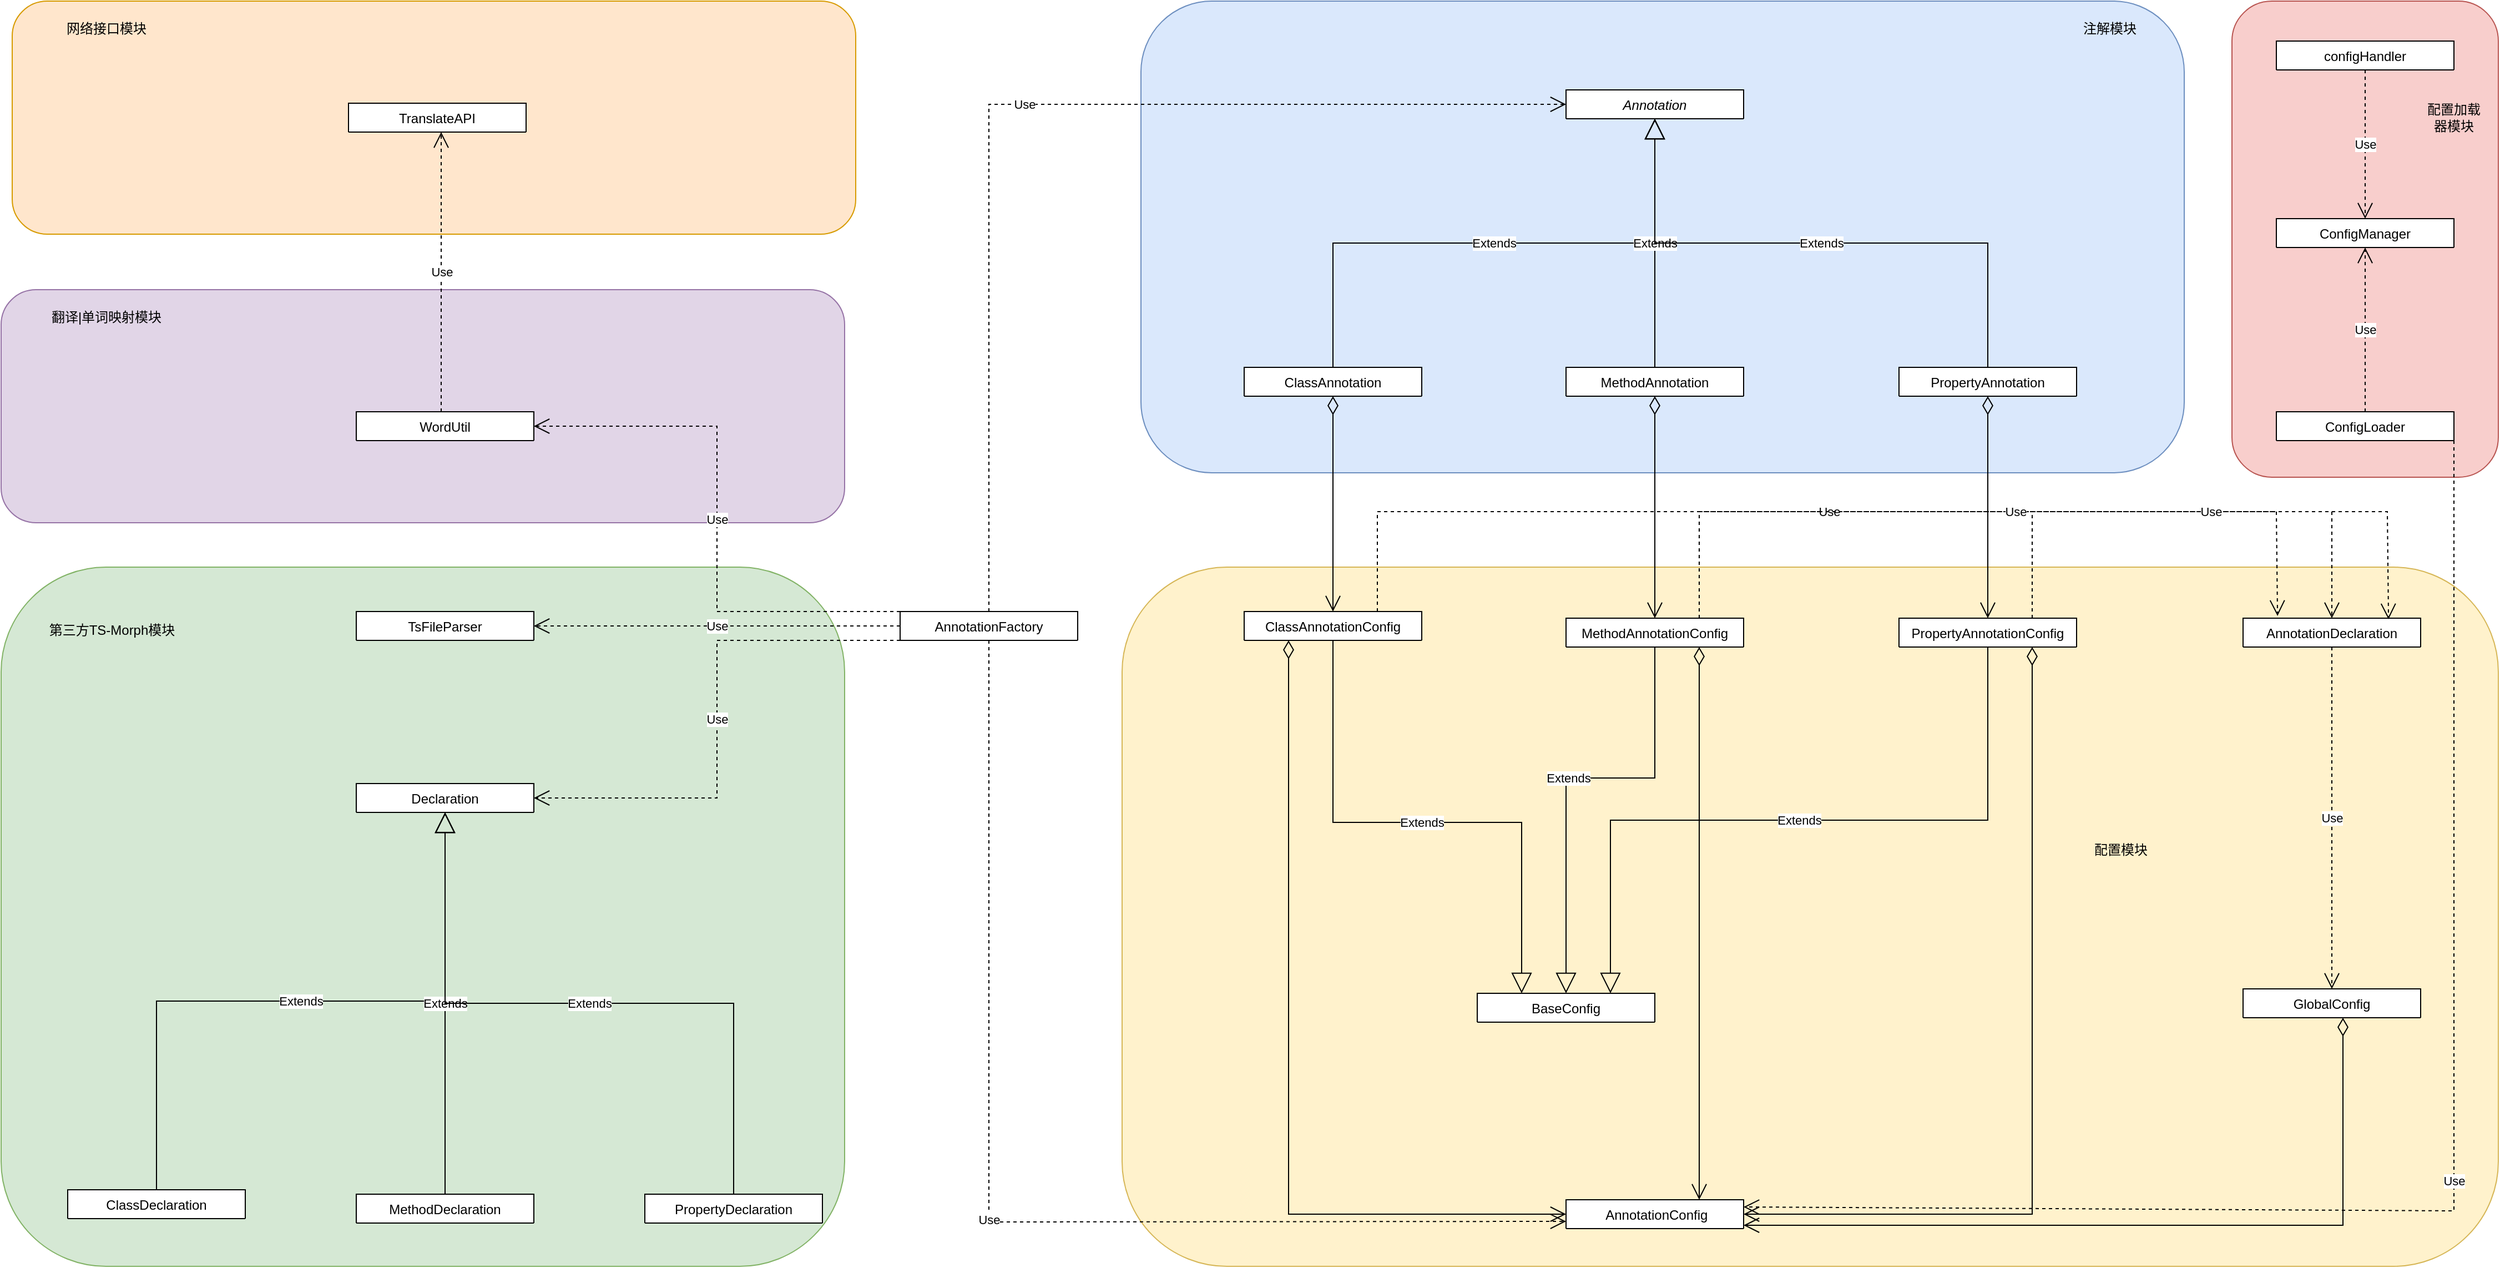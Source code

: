 <mxfile version="20.3.0" type="device"><diagram id="C5RBs43oDa-KdzZeNtuy" name="Page-1"><mxGraphModel dx="3716" dy="1217" grid="1" gridSize="10" guides="1" tooltips="1" connect="1" arrows="1" fold="1" page="1" pageScale="1" pageWidth="827" pageHeight="1169" math="0" shadow="0"><root><mxCell id="WIyWlLk6GJQsqaUBKTNV-0"/><mxCell id="WIyWlLk6GJQsqaUBKTNV-1" parent="WIyWlLk6GJQsqaUBKTNV-0"/><mxCell id="GDOknLWOxQ0aUKau8m_U-59" value="" style="rounded=1;whiteSpace=wrap;html=1;fillColor=#f8cecc;strokeColor=#b85450;" parent="WIyWlLk6GJQsqaUBKTNV-1" vertex="1"><mxGeometry x="870" y="380" width="240" height="429" as="geometry"/></mxCell><mxCell id="GDOknLWOxQ0aUKau8m_U-55" value="" style="rounded=1;whiteSpace=wrap;html=1;fillColor=#e1d5e7;strokeColor=#9673a6;" parent="WIyWlLk6GJQsqaUBKTNV-1" vertex="1"><mxGeometry x="-1140" y="640" width="760" height="210" as="geometry"/></mxCell><mxCell id="GDOknLWOxQ0aUKau8m_U-49" value="" style="rounded=1;whiteSpace=wrap;html=1;fillColor=#d5e8d4;strokeColor=#82b366;" parent="WIyWlLk6GJQsqaUBKTNV-1" vertex="1"><mxGeometry x="-1140" y="890" width="760" height="630" as="geometry"/></mxCell><mxCell id="GDOknLWOxQ0aUKau8m_U-47" value="" style="rounded=1;whiteSpace=wrap;html=1;fillColor=#fff2cc;strokeColor=#d6b656;" parent="WIyWlLk6GJQsqaUBKTNV-1" vertex="1"><mxGeometry x="-130" y="890" width="1240" height="630" as="geometry"/></mxCell><mxCell id="GDOknLWOxQ0aUKau8m_U-45" value="" style="rounded=1;whiteSpace=wrap;html=1;fillColor=#dae8fc;strokeColor=#6c8ebf;" parent="WIyWlLk6GJQsqaUBKTNV-1" vertex="1"><mxGeometry x="-113" y="380" width="940" height="425" as="geometry"/></mxCell><mxCell id="zkfFHV4jXpPFQw0GAbJ--0" value="Annotation" style="swimlane;fontStyle=2;align=center;verticalAlign=top;childLayout=stackLayout;horizontal=1;startSize=26;horizontalStack=0;resizeParent=1;resizeLast=0;collapsible=1;marginBottom=0;rounded=0;shadow=0;strokeWidth=1;" parent="WIyWlLk6GJQsqaUBKTNV-1" vertex="1" collapsed="1"><mxGeometry x="270" y="460" width="160" height="26" as="geometry"><mxRectangle x="110" y="100" width="460" height="190" as="alternateBounds"/></mxGeometry></mxCell><mxCell id="zkfFHV4jXpPFQw0GAbJ--1" value="- startRow: number&#10;" style="text;align=left;verticalAlign=top;spacingLeft=4;spacingRight=4;overflow=hidden;rotatable=0;points=[[0,0.5],[1,0.5]];portConstraint=eastwest;" parent="zkfFHV4jXpPFQw0GAbJ--0" vertex="1"><mxGeometry y="26" width="460" height="26" as="geometry"/></mxCell><mxCell id="zkfFHV4jXpPFQw0GAbJ--2" value="- globalConfig: GlobalAnnotationConfig" style="text;align=left;verticalAlign=top;spacingLeft=4;spacingRight=4;overflow=hidden;rotatable=0;points=[[0,0.5],[1,0.5]];portConstraint=eastwest;rounded=0;shadow=0;html=0;" parent="zkfFHV4jXpPFQw0GAbJ--0" vertex="1"><mxGeometry y="52" width="460" height="26" as="geometry"/></mxCell><mxCell id="zkfFHV4jXpPFQw0GAbJ--4" value="" style="line;html=1;strokeWidth=1;align=left;verticalAlign=middle;spacingTop=-1;spacingLeft=3;spacingRight=3;rotatable=0;labelPosition=right;points=[];portConstraint=eastwest;" parent="zkfFHV4jXpPFQw0GAbJ--0" vertex="1"><mxGeometry y="78" width="460" height="8" as="geometry"/></mxCell><mxCell id="zkfFHV4jXpPFQw0GAbJ--5" value="constructor(startRow: number, globalConfig: GlobalAnnotationConfig):void" style="text;align=left;verticalAlign=top;spacingLeft=4;spacingRight=4;overflow=hidden;rotatable=0;points=[[0,0.5],[1,0.5]];portConstraint=eastwest;" parent="zkfFHV4jXpPFQw0GAbJ--0" vertex="1"><mxGeometry y="86" width="460" height="26" as="geometry"/></mxCell><mxCell id="sCCWsenHEcufc-if4Yds-2" value="+ createAnnotation(): string" style="text;align=left;verticalAlign=top;spacingLeft=4;spacingRight=4;overflow=hidden;rotatable=0;points=[[0,0.5],[1,0.5]];portConstraint=eastwest;fontStyle=2" parent="zkfFHV4jXpPFQw0GAbJ--0" vertex="1"><mxGeometry y="112" width="460" height="26" as="geometry"/></mxCell><mxCell id="sCCWsenHEcufc-if4Yds-3" value="+ getStartRow(): string" style="text;align=left;verticalAlign=top;spacingLeft=4;spacingRight=4;overflow=hidden;rotatable=0;points=[[0,0.5],[1,0.5]];portConstraint=eastwest;fontStyle=2" parent="zkfFHV4jXpPFQw0GAbJ--0" vertex="1"><mxGeometry y="138" width="460" height="26" as="geometry"/></mxCell><mxCell id="sCCWsenHEcufc-if4Yds-4" value="+ getGlobalConfig(): GlobalAnnotationConfig" style="text;align=left;verticalAlign=top;spacingLeft=4;spacingRight=4;overflow=hidden;rotatable=0;points=[[0,0.5],[1,0.5]];portConstraint=eastwest;fontStyle=2" parent="zkfFHV4jXpPFQw0GAbJ--0" vertex="1"><mxGeometry y="164" width="460" height="26" as="geometry"/></mxCell><mxCell id="zkfFHV4jXpPFQw0GAbJ--6" value="ClassAnnotation" style="swimlane;fontStyle=0;align=center;verticalAlign=top;childLayout=stackLayout;horizontal=1;startSize=26;horizontalStack=0;resizeParent=1;resizeLast=0;collapsible=1;marginBottom=0;rounded=0;shadow=0;strokeWidth=1;" parent="WIyWlLk6GJQsqaUBKTNV-1" vertex="1" collapsed="1"><mxGeometry x="-20" y="710" width="160" height="26" as="geometry"><mxRectangle x="-1080" y="780" width="800" height="170" as="alternateBounds"/></mxGeometry></mxCell><mxCell id="zkfFHV4jXpPFQw0GAbJ--7" value="- className: string" style="text;align=left;verticalAlign=top;spacingLeft=4;spacingRight=4;overflow=hidden;rotatable=0;points=[[0,0.5],[1,0.5]];portConstraint=eastwest;" parent="zkfFHV4jXpPFQw0GAbJ--6" vertex="1"><mxGeometry y="26" width="800" height="26" as="geometry"/></mxCell><mxCell id="zkfFHV4jXpPFQw0GAbJ--8" value="- isAbstract: boolean" style="text;align=left;verticalAlign=top;spacingLeft=4;spacingRight=4;overflow=hidden;rotatable=0;points=[[0,0.5],[1,0.5]];portConstraint=eastwest;rounded=0;shadow=0;html=0;" parent="zkfFHV4jXpPFQw0GAbJ--6" vertex="1"><mxGeometry y="52" width="800" height="26" as="geometry"/></mxCell><mxCell id="sCCWsenHEcufc-if4Yds-7" value="- classConfig: ClassAnnotationConfig" style="text;align=left;verticalAlign=top;spacingLeft=4;spacingRight=4;overflow=hidden;rotatable=0;points=[[0,0.5],[1,0.5]];portConstraint=eastwest;rounded=0;shadow=0;html=0;" parent="zkfFHV4jXpPFQw0GAbJ--6" vertex="1"><mxGeometry y="78" width="800" height="26" as="geometry"/></mxCell><mxCell id="zkfFHV4jXpPFQw0GAbJ--9" value="" style="line;html=1;strokeWidth=1;align=left;verticalAlign=middle;spacingTop=-1;spacingLeft=3;spacingRight=3;rotatable=0;labelPosition=right;points=[];portConstraint=eastwest;" parent="zkfFHV4jXpPFQw0GAbJ--6" vertex="1"><mxGeometry y="104" width="800" height="8" as="geometry"/></mxCell><mxCell id="zkfFHV4jXpPFQw0GAbJ--10" value="constructor(startRow: number, className: string, isAbstract: boolean, classConfig: ClassAnnotationConfig, globalConfig: GlobalAnnotationConfig)" style="text;align=left;verticalAlign=top;spacingLeft=4;spacingRight=4;overflow=hidden;rotatable=0;points=[[0,0.5],[1,0.5]];portConstraint=eastwest;fontStyle=0" parent="zkfFHV4jXpPFQw0GAbJ--6" vertex="1"><mxGeometry y="112" width="800" height="26" as="geometry"/></mxCell><mxCell id="zkfFHV4jXpPFQw0GAbJ--11" value="+ createAnnotation(): string" style="text;align=left;verticalAlign=top;spacingLeft=4;spacingRight=4;overflow=hidden;rotatable=0;points=[[0,0.5],[1,0.5]];portConstraint=eastwest;" parent="zkfFHV4jXpPFQw0GAbJ--6" vertex="1"><mxGeometry y="138" width="800" height="26" as="geometry"/></mxCell><mxCell id="sCCWsenHEcufc-if4Yds-8" value="MethodAnnotation" style="swimlane;fontStyle=0;align=center;verticalAlign=top;childLayout=stackLayout;horizontal=1;startSize=26;horizontalStack=0;resizeParent=1;resizeLast=0;collapsible=1;marginBottom=0;rounded=0;shadow=0;strokeWidth=1;" parent="WIyWlLk6GJQsqaUBKTNV-1" vertex="1" collapsed="1"><mxGeometry x="270" y="710" width="160" height="26" as="geometry"><mxRectangle x="-230" y="790" width="1140" height="216" as="alternateBounds"/></mxGeometry></mxCell><mxCell id="sCCWsenHEcufc-if4Yds-9" value="- methodName: string" style="text;align=left;verticalAlign=top;spacingLeft=4;spacingRight=4;overflow=hidden;rotatable=0;points=[[0,0.5],[1,0.5]];portConstraint=eastwest;" parent="sCCWsenHEcufc-if4Yds-8" vertex="1"><mxGeometry y="26" width="1140" height="26" as="geometry"/></mxCell><mxCell id="sCCWsenHEcufc-if4Yds-10" value="- parameters: Map&lt;string, string&gt;" style="text;align=left;verticalAlign=top;spacingLeft=4;spacingRight=4;overflow=hidden;rotatable=0;points=[[0,0.5],[1,0.5]];portConstraint=eastwest;rounded=0;shadow=0;html=0;" parent="sCCWsenHEcufc-if4Yds-8" vertex="1"><mxGeometry y="52" width="1140" height="26" as="geometry"/></mxCell><mxCell id="sCCWsenHEcufc-if4Yds-11" value="- returnType: string" style="text;align=left;verticalAlign=top;spacingLeft=4;spacingRight=4;overflow=hidden;rotatable=0;points=[[0,0.5],[1,0.5]];portConstraint=eastwest;rounded=0;shadow=0;html=0;" parent="sCCWsenHEcufc-if4Yds-8" vertex="1"><mxGeometry y="78" width="1140" height="26" as="geometry"/></mxCell><mxCell id="sCCWsenHEcufc-if4Yds-16" value="- throwErrors: Set&lt;string&gt;" style="text;align=left;verticalAlign=top;spacingLeft=4;spacingRight=4;overflow=hidden;rotatable=0;points=[[0,0.5],[1,0.5]];portConstraint=eastwest;rounded=0;shadow=0;html=0;" parent="sCCWsenHEcufc-if4Yds-8" vertex="1"><mxGeometry y="104" width="1140" height="26" as="geometry"/></mxCell><mxCell id="sCCWsenHEcufc-if4Yds-15" value="- methodConfig: MethodAnnotationConfig" style="text;align=left;verticalAlign=top;spacingLeft=4;spacingRight=4;overflow=hidden;rotatable=0;points=[[0,0.5],[1,0.5]];portConstraint=eastwest;rounded=0;shadow=0;html=0;" parent="sCCWsenHEcufc-if4Yds-8" vertex="1"><mxGeometry y="130" width="1140" height="26" as="geometry"/></mxCell><mxCell id="sCCWsenHEcufc-if4Yds-12" value="" style="line;html=1;strokeWidth=1;align=left;verticalAlign=middle;spacingTop=-1;spacingLeft=3;spacingRight=3;rotatable=0;labelPosition=right;points=[];portConstraint=eastwest;" parent="sCCWsenHEcufc-if4Yds-8" vertex="1"><mxGeometry y="156" width="1140" height="8" as="geometry"/></mxCell><mxCell id="sCCWsenHEcufc-if4Yds-13" value="constructor(startRow: number, methodName: string, parameters: Map&lt;string, string&gt;, returnType: string, throwErrors: Set&lt;string&gt;, methodConfig: MethodAnnotationConfig, globalConfig: GlobalAnnotationConfig)" style="text;align=left;verticalAlign=top;spacingLeft=4;spacingRight=4;overflow=hidden;rotatable=0;points=[[0,0.5],[1,0.5]];portConstraint=eastwest;fontStyle=0" parent="sCCWsenHEcufc-if4Yds-8" vertex="1"><mxGeometry y="164" width="1140" height="26" as="geometry"/></mxCell><mxCell id="sCCWsenHEcufc-if4Yds-14" value="+ createAnnotation(): string" style="text;align=left;verticalAlign=top;spacingLeft=4;spacingRight=4;overflow=hidden;rotatable=0;points=[[0,0.5],[1,0.5]];portConstraint=eastwest;" parent="sCCWsenHEcufc-if4Yds-8" vertex="1"><mxGeometry y="190" width="1140" height="26" as="geometry"/></mxCell><mxCell id="kPy2-ShUNn5EuUlAKOBL-1" value="PropertyAnnotation" style="swimlane;fontStyle=0;align=center;verticalAlign=top;childLayout=stackLayout;horizontal=1;startSize=26;horizontalStack=0;resizeParent=1;resizeLast=0;collapsible=1;marginBottom=0;rounded=0;shadow=0;strokeWidth=1;" parent="WIyWlLk6GJQsqaUBKTNV-1" vertex="1" collapsed="1"><mxGeometry x="570" y="710" width="160" height="26" as="geometry"><mxRectangle x="1030" y="790" width="1140" height="170" as="alternateBounds"/></mxGeometry></mxCell><mxCell id="kPy2-ShUNn5EuUlAKOBL-2" value="- propertyName: string" style="text;align=left;verticalAlign=top;spacingLeft=4;spacingRight=4;overflow=hidden;rotatable=0;points=[[0,0.5],[1,0.5]];portConstraint=eastwest;" parent="kPy2-ShUNn5EuUlAKOBL-1" vertex="1"><mxGeometry y="26" width="1140" height="26" as="geometry"/></mxCell><mxCell id="kPy2-ShUNn5EuUlAKOBL-3" value="- propertyType: string" style="text;align=left;verticalAlign=top;spacingLeft=4;spacingRight=4;overflow=hidden;rotatable=0;points=[[0,0.5],[1,0.5]];portConstraint=eastwest;rounded=0;shadow=0;html=0;" parent="kPy2-ShUNn5EuUlAKOBL-1" vertex="1"><mxGeometry y="52" width="1140" height="26" as="geometry"/></mxCell><mxCell id="kPy2-ShUNn5EuUlAKOBL-4" value="- propertyConfig: PropertyAnnotationConfig" style="text;align=left;verticalAlign=top;spacingLeft=4;spacingRight=4;overflow=hidden;rotatable=0;points=[[0,0.5],[1,0.5]];portConstraint=eastwest;rounded=0;shadow=0;html=0;" parent="kPy2-ShUNn5EuUlAKOBL-1" vertex="1"><mxGeometry y="78" width="1140" height="26" as="geometry"/></mxCell><mxCell id="kPy2-ShUNn5EuUlAKOBL-7" value="" style="line;html=1;strokeWidth=1;align=left;verticalAlign=middle;spacingTop=-1;spacingLeft=3;spacingRight=3;rotatable=0;labelPosition=right;points=[];portConstraint=eastwest;" parent="kPy2-ShUNn5EuUlAKOBL-1" vertex="1"><mxGeometry y="104" width="1140" height="8" as="geometry"/></mxCell><mxCell id="kPy2-ShUNn5EuUlAKOBL-8" value="constructor(startRow: number, propertyName: string, propertyType: string, propertyConfig: PropertyAnnotationConfig, globalConfig: GlobalAnnotationConfig)" style="text;align=left;verticalAlign=top;spacingLeft=4;spacingRight=4;overflow=hidden;rotatable=0;points=[[0,0.5],[1,0.5]];portConstraint=eastwest;fontStyle=0" parent="kPy2-ShUNn5EuUlAKOBL-1" vertex="1"><mxGeometry y="112" width="1140" height="26" as="geometry"/></mxCell><mxCell id="kPy2-ShUNn5EuUlAKOBL-9" value="+ createAnnotation(): string" style="text;align=left;verticalAlign=top;spacingLeft=4;spacingRight=4;overflow=hidden;rotatable=0;points=[[0,0.5],[1,0.5]];portConstraint=eastwest;" parent="kPy2-ShUNn5EuUlAKOBL-1" vertex="1"><mxGeometry y="138" width="1140" height="26" as="geometry"/></mxCell><mxCell id="7VFNL4oKu2yBpgpAaDiV-0" value=" AnnotationConfig" style="swimlane;fontStyle=0;align=center;verticalAlign=top;childLayout=stackLayout;horizontal=1;startSize=26;horizontalStack=0;resizeParent=1;resizeLast=0;collapsible=1;marginBottom=0;rounded=0;shadow=0;strokeWidth=1;" parent="WIyWlLk6GJQsqaUBKTNV-1" vertex="1" collapsed="1"><mxGeometry x="270" y="1460" width="160" height="26" as="geometry"><mxRectangle x="270" y="1460" width="800" height="170" as="alternateBounds"/></mxGeometry></mxCell><mxCell id="7VFNL4oKu2yBpgpAaDiV-4" value="" style="line;html=1;strokeWidth=1;align=left;verticalAlign=middle;spacingTop=-1;spacingLeft=3;spacingRight=3;rotatable=0;labelPosition=right;points=[];portConstraint=eastwest;" parent="7VFNL4oKu2yBpgpAaDiV-0" vertex="1"><mxGeometry y="26" width="800" height="8" as="geometry"/></mxCell><mxCell id="7VFNL4oKu2yBpgpAaDiV-7" value="BaseConfig" style="swimlane;fontStyle=0;align=center;verticalAlign=top;childLayout=stackLayout;horizontal=1;startSize=26;horizontalStack=0;resizeParent=1;resizeLast=0;collapsible=1;marginBottom=0;rounded=0;shadow=0;strokeWidth=1;" parent="WIyWlLk6GJQsqaUBKTNV-1" vertex="1" collapsed="1"><mxGeometry x="190" y="1274" width="160" height="26" as="geometry"><mxRectangle x="270" y="1160" width="800" height="170" as="alternateBounds"/></mxGeometry></mxCell><mxCell id="7VFNL4oKu2yBpgpAaDiV-8" value="" style="line;html=1;strokeWidth=1;align=left;verticalAlign=middle;spacingTop=-1;spacingLeft=3;spacingRight=3;rotatable=0;labelPosition=right;points=[];portConstraint=eastwest;" parent="7VFNL4oKu2yBpgpAaDiV-7" vertex="1"><mxGeometry y="26" width="800" height="8" as="geometry"/></mxCell><mxCell id="7VFNL4oKu2yBpgpAaDiV-9" value="ClassAnnotationConfig" style="swimlane;fontStyle=0;align=center;verticalAlign=top;childLayout=stackLayout;horizontal=1;startSize=26;horizontalStack=0;resizeParent=1;resizeLast=0;collapsible=1;marginBottom=0;rounded=0;shadow=0;strokeWidth=1;" parent="WIyWlLk6GJQsqaUBKTNV-1" vertex="1" collapsed="1"><mxGeometry x="-20" y="930" width="160" height="26" as="geometry"><mxRectangle x="270" y="1190" width="800" height="170" as="alternateBounds"/></mxGeometry></mxCell><mxCell id="7VFNL4oKu2yBpgpAaDiV-10" value="" style="line;html=1;strokeWidth=1;align=left;verticalAlign=middle;spacingTop=-1;spacingLeft=3;spacingRight=3;rotatable=0;labelPosition=right;points=[];portConstraint=eastwest;" parent="7VFNL4oKu2yBpgpAaDiV-9" vertex="1"><mxGeometry y="26" width="800" height="8" as="geometry"/></mxCell><mxCell id="7VFNL4oKu2yBpgpAaDiV-11" value="MethodAnnotationConfig" style="swimlane;fontStyle=0;align=center;verticalAlign=top;childLayout=stackLayout;horizontal=1;startSize=26;horizontalStack=0;resizeParent=1;resizeLast=0;collapsible=1;marginBottom=0;rounded=0;shadow=0;strokeWidth=1;" parent="WIyWlLk6GJQsqaUBKTNV-1" vertex="1" collapsed="1"><mxGeometry x="270" y="936" width="160" height="26" as="geometry"><mxRectangle x="270" y="1190" width="800" height="170" as="alternateBounds"/></mxGeometry></mxCell><mxCell id="7VFNL4oKu2yBpgpAaDiV-12" value="" style="line;html=1;strokeWidth=1;align=left;verticalAlign=middle;spacingTop=-1;spacingLeft=3;spacingRight=3;rotatable=0;labelPosition=right;points=[];portConstraint=eastwest;" parent="7VFNL4oKu2yBpgpAaDiV-11" vertex="1"><mxGeometry y="26" width="800" height="8" as="geometry"/></mxCell><mxCell id="7VFNL4oKu2yBpgpAaDiV-13" value="PropertyAnnotationConfig" style="swimlane;fontStyle=0;align=center;verticalAlign=top;childLayout=stackLayout;horizontal=1;startSize=26;horizontalStack=0;resizeParent=1;resizeLast=0;collapsible=1;marginBottom=0;rounded=0;shadow=0;strokeWidth=1;" parent="WIyWlLk6GJQsqaUBKTNV-1" vertex="1" collapsed="1"><mxGeometry x="570" y="936" width="160" height="26" as="geometry"><mxRectangle x="270" y="1190" width="800" height="170" as="alternateBounds"/></mxGeometry></mxCell><mxCell id="7VFNL4oKu2yBpgpAaDiV-14" value="" style="line;html=1;strokeWidth=1;align=left;verticalAlign=middle;spacingTop=-1;spacingLeft=3;spacingRight=3;rotatable=0;labelPosition=right;points=[];portConstraint=eastwest;" parent="7VFNL4oKu2yBpgpAaDiV-13" vertex="1"><mxGeometry y="26" width="800" height="8" as="geometry"/></mxCell><mxCell id="7VFNL4oKu2yBpgpAaDiV-15" value="GlobalConfig" style="swimlane;fontStyle=0;align=center;verticalAlign=top;childLayout=stackLayout;horizontal=1;startSize=26;horizontalStack=0;resizeParent=1;resizeLast=0;collapsible=1;marginBottom=0;rounded=0;shadow=0;strokeWidth=1;" parent="WIyWlLk6GJQsqaUBKTNV-1" vertex="1" collapsed="1"><mxGeometry x="880" y="1270" width="160" height="26" as="geometry"><mxRectangle x="270" y="1190" width="800" height="170" as="alternateBounds"/></mxGeometry></mxCell><mxCell id="7VFNL4oKu2yBpgpAaDiV-16" value="" style="line;html=1;strokeWidth=1;align=left;verticalAlign=middle;spacingTop=-1;spacingLeft=3;spacingRight=3;rotatable=0;labelPosition=right;points=[];portConstraint=eastwest;" parent="7VFNL4oKu2yBpgpAaDiV-15" vertex="1"><mxGeometry y="26" width="800" height="8" as="geometry"/></mxCell><mxCell id="7VFNL4oKu2yBpgpAaDiV-17" value="ConfigLoader" style="swimlane;fontStyle=0;align=center;verticalAlign=top;childLayout=stackLayout;horizontal=1;startSize=26;horizontalStack=0;resizeParent=1;resizeLast=0;collapsible=1;marginBottom=0;rounded=0;shadow=0;strokeWidth=1;" parent="WIyWlLk6GJQsqaUBKTNV-1" vertex="1" collapsed="1"><mxGeometry x="910" y="750" width="160" height="26" as="geometry"><mxRectangle x="270" y="1190" width="800" height="170" as="alternateBounds"/></mxGeometry></mxCell><mxCell id="7VFNL4oKu2yBpgpAaDiV-18" value="" style="line;html=1;strokeWidth=1;align=left;verticalAlign=middle;spacingTop=-1;spacingLeft=3;spacingRight=3;rotatable=0;labelPosition=right;points=[];portConstraint=eastwest;" parent="7VFNL4oKu2yBpgpAaDiV-17" vertex="1"><mxGeometry y="26" width="800" height="8" as="geometry"/></mxCell><mxCell id="7VFNL4oKu2yBpgpAaDiV-20" value="ConfigManager" style="swimlane;fontStyle=0;align=center;verticalAlign=top;childLayout=stackLayout;horizontal=1;startSize=26;horizontalStack=0;resizeParent=1;resizeLast=0;collapsible=1;marginBottom=0;rounded=0;shadow=0;strokeWidth=1;" parent="WIyWlLk6GJQsqaUBKTNV-1" vertex="1" collapsed="1"><mxGeometry x="910" y="576" width="160" height="26" as="geometry"><mxRectangle x="270" y="1190" width="800" height="170" as="alternateBounds"/></mxGeometry></mxCell><mxCell id="7VFNL4oKu2yBpgpAaDiV-21" value="" style="line;html=1;strokeWidth=1;align=left;verticalAlign=middle;spacingTop=-1;spacingLeft=3;spacingRight=3;rotatable=0;labelPosition=right;points=[];portConstraint=eastwest;" parent="7VFNL4oKu2yBpgpAaDiV-20" vertex="1"><mxGeometry y="26" width="800" height="8" as="geometry"/></mxCell><mxCell id="7VFNL4oKu2yBpgpAaDiV-22" value="configHandler" style="swimlane;fontStyle=0;align=center;verticalAlign=top;childLayout=stackLayout;horizontal=1;startSize=26;horizontalStack=0;resizeParent=1;resizeLast=0;collapsible=1;marginBottom=0;rounded=0;shadow=0;strokeWidth=1;" parent="WIyWlLk6GJQsqaUBKTNV-1" vertex="1" collapsed="1"><mxGeometry x="910" y="416" width="160" height="26" as="geometry"><mxRectangle x="270" y="1190" width="800" height="170" as="alternateBounds"/></mxGeometry></mxCell><mxCell id="7VFNL4oKu2yBpgpAaDiV-23" value="" style="line;html=1;strokeWidth=1;align=left;verticalAlign=middle;spacingTop=-1;spacingLeft=3;spacingRight=3;rotatable=0;labelPosition=right;points=[];portConstraint=eastwest;" parent="7VFNL4oKu2yBpgpAaDiV-22" vertex="1"><mxGeometry y="26" width="800" height="8" as="geometry"/></mxCell><mxCell id="7VFNL4oKu2yBpgpAaDiV-28" value="WordUtil" style="swimlane;fontStyle=0;align=center;verticalAlign=top;childLayout=stackLayout;horizontal=1;startSize=26;horizontalStack=0;resizeParent=1;resizeLast=0;collapsible=1;marginBottom=0;rounded=0;shadow=0;strokeWidth=1;" parent="WIyWlLk6GJQsqaUBKTNV-1" vertex="1" collapsed="1"><mxGeometry x="-820" y="750" width="160" height="26" as="geometry"><mxRectangle x="270" y="1190" width="800" height="170" as="alternateBounds"/></mxGeometry></mxCell><mxCell id="7VFNL4oKu2yBpgpAaDiV-29" value="" style="line;html=1;strokeWidth=1;align=left;verticalAlign=middle;spacingTop=-1;spacingLeft=3;spacingRight=3;rotatable=0;labelPosition=right;points=[];portConstraint=eastwest;" parent="7VFNL4oKu2yBpgpAaDiV-28" vertex="1"><mxGeometry y="26" width="800" height="8" as="geometry"/></mxCell><mxCell id="7VFNL4oKu2yBpgpAaDiV-33" value="Extends" style="endArrow=block;endSize=16;endFill=0;html=1;rounded=0;edgeStyle=elbowEdgeStyle;elbow=vertical;" parent="WIyWlLk6GJQsqaUBKTNV-1" source="zkfFHV4jXpPFQw0GAbJ--6" target="zkfFHV4jXpPFQw0GAbJ--0" edge="1"><mxGeometry width="160" relative="1" as="geometry"><mxPoint x="160" y="670" as="sourcePoint"/><mxPoint x="320" y="670" as="targetPoint"/></mxGeometry></mxCell><mxCell id="7VFNL4oKu2yBpgpAaDiV-34" value="Extends" style="endArrow=block;endSize=16;endFill=0;html=1;rounded=0;edgeStyle=elbowEdgeStyle;elbow=vertical;" parent="WIyWlLk6GJQsqaUBKTNV-1" source="sCCWsenHEcufc-if4Yds-8" target="zkfFHV4jXpPFQw0GAbJ--0" edge="1"><mxGeometry width="160" relative="1" as="geometry"><mxPoint x="70" y="720" as="sourcePoint"/><mxPoint x="360" y="496" as="targetPoint"/></mxGeometry></mxCell><mxCell id="7VFNL4oKu2yBpgpAaDiV-35" value="Extends" style="endArrow=block;endSize=16;endFill=0;html=1;rounded=0;edgeStyle=elbowEdgeStyle;elbow=vertical;" parent="WIyWlLk6GJQsqaUBKTNV-1" source="kPy2-ShUNn5EuUlAKOBL-1" target="zkfFHV4jXpPFQw0GAbJ--0" edge="1"><mxGeometry width="160" relative="1" as="geometry"><mxPoint x="360" y="720" as="sourcePoint"/><mxPoint x="360" y="496" as="targetPoint"/></mxGeometry></mxCell><mxCell id="7VFNL4oKu2yBpgpAaDiV-37" value="" style="endArrow=open;html=1;endSize=12;startArrow=diamondThin;startSize=14;startFill=0;edgeStyle=orthogonalEdgeStyle;align=left;verticalAlign=bottom;rounded=0;elbow=vertical;" parent="WIyWlLk6GJQsqaUBKTNV-1" source="zkfFHV4jXpPFQw0GAbJ--6" target="7VFNL4oKu2yBpgpAaDiV-9" edge="1"><mxGeometry x="-1" y="3" relative="1" as="geometry"><mxPoint x="50" y="820" as="sourcePoint"/><mxPoint x="210" y="820" as="targetPoint"/></mxGeometry></mxCell><mxCell id="7VFNL4oKu2yBpgpAaDiV-38" value="" style="endArrow=open;html=1;endSize=12;startArrow=diamondThin;startSize=14;startFill=0;edgeStyle=orthogonalEdgeStyle;align=left;verticalAlign=bottom;rounded=0;elbow=vertical;" parent="WIyWlLk6GJQsqaUBKTNV-1" source="sCCWsenHEcufc-if4Yds-8" target="7VFNL4oKu2yBpgpAaDiV-11" edge="1"><mxGeometry x="-1" y="3" relative="1" as="geometry"><mxPoint x="70" y="746" as="sourcePoint"/><mxPoint x="70" y="994" as="targetPoint"/></mxGeometry></mxCell><mxCell id="7VFNL4oKu2yBpgpAaDiV-39" value="" style="endArrow=open;html=1;endSize=12;startArrow=diamondThin;startSize=14;startFill=0;edgeStyle=orthogonalEdgeStyle;align=left;verticalAlign=bottom;rounded=0;elbow=vertical;" parent="WIyWlLk6GJQsqaUBKTNV-1" source="kPy2-ShUNn5EuUlAKOBL-1" target="7VFNL4oKu2yBpgpAaDiV-13" edge="1"><mxGeometry x="-1" y="3" relative="1" as="geometry"><mxPoint x="360" y="746" as="sourcePoint"/><mxPoint x="360" y="1000" as="targetPoint"/></mxGeometry></mxCell><mxCell id="7VFNL4oKu2yBpgpAaDiV-40" value="Extends" style="endArrow=block;endSize=16;endFill=0;html=1;rounded=0;elbow=vertical;edgeStyle=elbowEdgeStyle;entryX=0.25;entryY=0;entryDx=0;entryDy=0;" parent="WIyWlLk6GJQsqaUBKTNV-1" source="7VFNL4oKu2yBpgpAaDiV-9" target="7VFNL4oKu2yBpgpAaDiV-7" edge="1"><mxGeometry width="160" relative="1" as="geometry"><mxPoint x="110" y="1050" as="sourcePoint"/><mxPoint x="280" y="1060" as="targetPoint"/><Array as="points"><mxPoint x="250" y="1120"/></Array></mxGeometry></mxCell><mxCell id="GDOknLWOxQ0aUKau8m_U-0" value="Extends" style="endArrow=block;endSize=16;endFill=0;html=1;rounded=0;elbow=vertical;edgeStyle=elbowEdgeStyle;entryX=0.5;entryY=0;entryDx=0;entryDy=0;" parent="WIyWlLk6GJQsqaUBKTNV-1" source="7VFNL4oKu2yBpgpAaDiV-11" target="7VFNL4oKu2yBpgpAaDiV-7" edge="1"><mxGeometry width="160" relative="1" as="geometry"><mxPoint x="70.0" y="966" as="sourcePoint"/><mxPoint x="420" y="1120" as="targetPoint"/><Array as="points"><mxPoint x="260" y="1080"/></Array></mxGeometry></mxCell><mxCell id="GDOknLWOxQ0aUKau8m_U-1" value="Extends" style="endArrow=block;endSize=16;endFill=0;html=1;rounded=0;elbow=vertical;edgeStyle=elbowEdgeStyle;entryX=0.75;entryY=0;entryDx=0;entryDy=0;" parent="WIyWlLk6GJQsqaUBKTNV-1" source="7VFNL4oKu2yBpgpAaDiV-13" target="7VFNL4oKu2yBpgpAaDiV-7" edge="1"><mxGeometry width="160" relative="1" as="geometry"><mxPoint x="360" y="972.0" as="sourcePoint"/><mxPoint x="360" y="1190" as="targetPoint"/></mxGeometry></mxCell><mxCell id="GDOknLWOxQ0aUKau8m_U-2" value="" style="endArrow=open;html=1;endSize=12;startArrow=diamondThin;startSize=14;startFill=0;edgeStyle=orthogonalEdgeStyle;align=left;verticalAlign=bottom;rounded=0;elbow=vertical;entryX=0;entryY=0.5;entryDx=0;entryDy=0;exitX=0.25;exitY=1;exitDx=0;exitDy=0;" parent="WIyWlLk6GJQsqaUBKTNV-1" source="7VFNL4oKu2yBpgpAaDiV-9" target="7VFNL4oKu2yBpgpAaDiV-0" edge="1"><mxGeometry x="-1" y="3" relative="1" as="geometry"><mxPoint x="60" y="1340" as="sourcePoint"/><mxPoint x="220" y="1340" as="targetPoint"/></mxGeometry></mxCell><mxCell id="GDOknLWOxQ0aUKau8m_U-3" value="" style="endArrow=open;html=1;endSize=12;startArrow=diamondThin;startSize=14;startFill=0;edgeStyle=orthogonalEdgeStyle;align=left;verticalAlign=bottom;rounded=0;elbow=vertical;entryX=1;entryY=0.5;entryDx=0;entryDy=0;exitX=0.75;exitY=1;exitDx=0;exitDy=0;" parent="WIyWlLk6GJQsqaUBKTNV-1" source="7VFNL4oKu2yBpgpAaDiV-13" target="7VFNL4oKu2yBpgpAaDiV-0" edge="1"><mxGeometry x="-1" y="3" relative="1" as="geometry"><mxPoint x="30.0" y="966" as="sourcePoint"/><mxPoint x="280" y="1483" as="targetPoint"/></mxGeometry></mxCell><mxCell id="GDOknLWOxQ0aUKau8m_U-9" value="Use" style="endArrow=open;endSize=12;dashed=1;html=1;rounded=0;" parent="WIyWlLk6GJQsqaUBKTNV-1" source="7VFNL4oKu2yBpgpAaDiV-22" target="7VFNL4oKu2yBpgpAaDiV-20" edge="1"><mxGeometry width="160" relative="1" as="geometry"><mxPoint x="361" y="1258" as="sourcePoint"/><mxPoint x="521" y="1258" as="targetPoint"/></mxGeometry></mxCell><mxCell id="GDOknLWOxQ0aUKau8m_U-10" value="Use" style="endArrow=open;endSize=12;dashed=1;html=1;rounded=0;" parent="WIyWlLk6GJQsqaUBKTNV-1" source="7VFNL4oKu2yBpgpAaDiV-17" target="7VFNL4oKu2yBpgpAaDiV-20" edge="1"><mxGeometry width="160" relative="1" as="geometry"><mxPoint x="341" y="1207" as="sourcePoint"/><mxPoint x="471" y="1207" as="targetPoint"/></mxGeometry></mxCell><mxCell id="GDOknLWOxQ0aUKau8m_U-11" value="" style="endArrow=open;html=1;endSize=12;startArrow=diamondThin;startSize=14;startFill=0;edgeStyle=orthogonalEdgeStyle;align=left;verticalAlign=bottom;rounded=0;elbow=vertical;" parent="WIyWlLk6GJQsqaUBKTNV-1" source="7VFNL4oKu2yBpgpAaDiV-15" target="7VFNL4oKu2yBpgpAaDiV-0" edge="1"><mxGeometry x="-1" y="3" relative="1" as="geometry"><mxPoint x="700.0" y="972.0" as="sourcePoint"/><mxPoint x="440" y="1483" as="targetPoint"/><Array as="points"><mxPoint x="970" y="1483"/></Array></mxGeometry></mxCell><mxCell id="GDOknLWOxQ0aUKau8m_U-12" value="" style="endArrow=open;html=1;endSize=12;startArrow=diamondThin;startSize=14;startFill=0;edgeStyle=orthogonalEdgeStyle;align=left;verticalAlign=bottom;rounded=0;elbow=vertical;entryX=0.75;entryY=0;entryDx=0;entryDy=0;" parent="WIyWlLk6GJQsqaUBKTNV-1" source="7VFNL4oKu2yBpgpAaDiV-11" target="7VFNL4oKu2yBpgpAaDiV-0" edge="1"><mxGeometry x="-1" y="3" relative="1" as="geometry"><mxPoint x="920" y="972.0" as="sourcePoint"/><mxPoint x="440" y="1493" as="targetPoint"/><Array as="points"><mxPoint x="390" y="1280"/><mxPoint x="390" y="1280"/></Array></mxGeometry></mxCell><mxCell id="GDOknLWOxQ0aUKau8m_U-13" value="AnnotationFactory" style="swimlane;fontStyle=0;align=center;verticalAlign=top;childLayout=stackLayout;horizontal=1;startSize=26;horizontalStack=0;resizeParent=1;resizeLast=0;collapsible=1;marginBottom=0;rounded=0;shadow=0;strokeWidth=1;" parent="WIyWlLk6GJQsqaUBKTNV-1" vertex="1" collapsed="1"><mxGeometry x="-330" y="930" width="160" height="26" as="geometry"><mxRectangle x="270" y="1190" width="800" height="170" as="alternateBounds"/></mxGeometry></mxCell><mxCell id="GDOknLWOxQ0aUKau8m_U-14" value="" style="line;html=1;strokeWidth=1;align=left;verticalAlign=middle;spacingTop=-1;spacingLeft=3;spacingRight=3;rotatable=0;labelPosition=right;points=[];portConstraint=eastwest;" parent="GDOknLWOxQ0aUKau8m_U-13" vertex="1"><mxGeometry y="26" width="800" height="8" as="geometry"/></mxCell><mxCell id="GDOknLWOxQ0aUKau8m_U-15" value="Use" style="endArrow=open;endSize=12;dashed=1;html=1;rounded=0;elbow=vertical;entryX=0;entryY=0.75;entryDx=0;entryDy=0;" parent="WIyWlLk6GJQsqaUBKTNV-1" source="GDOknLWOxQ0aUKau8m_U-13" target="7VFNL4oKu2yBpgpAaDiV-0" edge="1"><mxGeometry width="160" relative="1" as="geometry"><mxPoint x="-200" y="1620" as="sourcePoint"/><mxPoint x="-230" y="1470" as="targetPoint"/><Array as="points"><mxPoint x="-250" y="1480"/></Array></mxGeometry></mxCell><mxCell id="GDOknLWOxQ0aUKau8m_U-16" value="Use" style="endArrow=open;endSize=12;dashed=1;html=1;rounded=0;elbow=vertical;" parent="WIyWlLk6GJQsqaUBKTNV-1" source="GDOknLWOxQ0aUKau8m_U-13" target="zkfFHV4jXpPFQw0GAbJ--0" edge="1"><mxGeometry width="160" relative="1" as="geometry"><mxPoint x="-360" y="940.0" as="sourcePoint"/><mxPoint x="280" y="1489.5" as="targetPoint"/><Array as="points"><mxPoint x="-250" y="473"/></Array></mxGeometry></mxCell><mxCell id="GDOknLWOxQ0aUKau8m_U-22" value="Declaration" style="swimlane;fontStyle=0;align=center;verticalAlign=top;childLayout=stackLayout;horizontal=1;startSize=26;horizontalStack=0;resizeParent=1;resizeLast=0;collapsible=1;marginBottom=0;rounded=0;shadow=0;strokeWidth=1;" parent="WIyWlLk6GJQsqaUBKTNV-1" vertex="1" collapsed="1"><mxGeometry x="-820" y="1085" width="160" height="26" as="geometry"><mxRectangle x="270" y="1190" width="800" height="170" as="alternateBounds"/></mxGeometry></mxCell><mxCell id="GDOknLWOxQ0aUKau8m_U-23" value="" style="line;html=1;strokeWidth=1;align=left;verticalAlign=middle;spacingTop=-1;spacingLeft=3;spacingRight=3;rotatable=0;labelPosition=right;points=[];portConstraint=eastwest;" parent="GDOknLWOxQ0aUKau8m_U-22" vertex="1"><mxGeometry y="26" width="800" height="8" as="geometry"/></mxCell><mxCell id="GDOknLWOxQ0aUKau8m_U-24" value="Use" style="endArrow=open;endSize=12;dashed=1;html=1;rounded=0;exitX=0;exitY=1;exitDx=0;exitDy=0;edgeStyle=elbowEdgeStyle;" parent="WIyWlLk6GJQsqaUBKTNV-1" source="GDOknLWOxQ0aUKau8m_U-13" target="GDOknLWOxQ0aUKau8m_U-22" edge="1"><mxGeometry width="160" relative="1" as="geometry"><mxPoint x="-410.0" y="1098" as="sourcePoint"/><mxPoint x="-580" y="871" as="targetPoint"/></mxGeometry></mxCell><mxCell id="GDOknLWOxQ0aUKau8m_U-25" value="AnnotationDeclaration" style="swimlane;fontStyle=0;align=center;verticalAlign=top;childLayout=stackLayout;horizontal=1;startSize=26;horizontalStack=0;resizeParent=1;resizeLast=0;collapsible=1;marginBottom=0;rounded=0;shadow=0;strokeWidth=1;" parent="WIyWlLk6GJQsqaUBKTNV-1" vertex="1" collapsed="1"><mxGeometry x="880" y="936" width="160" height="26" as="geometry"><mxRectangle x="270" y="1190" width="800" height="170" as="alternateBounds"/></mxGeometry></mxCell><mxCell id="GDOknLWOxQ0aUKau8m_U-26" value="" style="line;html=1;strokeWidth=1;align=left;verticalAlign=middle;spacingTop=-1;spacingLeft=3;spacingRight=3;rotatable=0;labelPosition=right;points=[];portConstraint=eastwest;" parent="GDOknLWOxQ0aUKau8m_U-25" vertex="1"><mxGeometry y="26" width="800" height="8" as="geometry"/></mxCell><mxCell id="GDOknLWOxQ0aUKau8m_U-27" value="Use" style="endArrow=open;endSize=12;dashed=1;html=1;rounded=0;elbow=vertical;exitX=0.75;exitY=0;exitDx=0;exitDy=0;entryX=0.194;entryY=-0.077;entryDx=0;entryDy=0;entryPerimeter=0;" parent="WIyWlLk6GJQsqaUBKTNV-1" source="7VFNL4oKu2yBpgpAaDiV-9" target="GDOknLWOxQ0aUKau8m_U-25" edge="1"><mxGeometry width="160" relative="1" as="geometry"><mxPoint x="-280" y="966" as="sourcePoint"/><mxPoint x="910" y="930" as="targetPoint"/><Array as="points"><mxPoint x="100" y="840"/><mxPoint x="910" y="840"/></Array></mxGeometry></mxCell><mxCell id="GDOknLWOxQ0aUKau8m_U-28" value="Use" style="endArrow=open;endSize=12;dashed=1;html=1;rounded=0;elbow=vertical;exitX=0.75;exitY=0;exitDx=0;exitDy=0;entryX=0.5;entryY=0;entryDx=0;entryDy=0;" parent="WIyWlLk6GJQsqaUBKTNV-1" source="7VFNL4oKu2yBpgpAaDiV-11" target="GDOknLWOxQ0aUKau8m_U-25" edge="1"><mxGeometry width="160" relative="1" as="geometry"><mxPoint x="110" y="940" as="sourcePoint"/><mxPoint x="920" y="940" as="targetPoint"/><Array as="points"><mxPoint x="390" y="840"/><mxPoint x="960" y="840"/></Array></mxGeometry></mxCell><mxCell id="GDOknLWOxQ0aUKau8m_U-29" value="Use" style="endArrow=open;endSize=12;dashed=1;html=1;rounded=0;elbow=vertical;exitX=0.75;exitY=0;exitDx=0;exitDy=0;entryX=0.819;entryY=0.038;entryDx=0;entryDy=0;entryPerimeter=0;" parent="WIyWlLk6GJQsqaUBKTNV-1" source="7VFNL4oKu2yBpgpAaDiV-13" target="GDOknLWOxQ0aUKau8m_U-25" edge="1"><mxGeometry width="160" relative="1" as="geometry"><mxPoint x="400" y="946" as="sourcePoint"/><mxPoint x="970" y="946" as="targetPoint"/><Array as="points"><mxPoint x="690" y="840"/><mxPoint x="1010" y="840"/></Array></mxGeometry></mxCell><mxCell id="GDOknLWOxQ0aUKau8m_U-31" value="Use" style="endArrow=open;endSize=12;dashed=1;html=1;rounded=0;elbow=vertical;" parent="WIyWlLk6GJQsqaUBKTNV-1" source="GDOknLWOxQ0aUKau8m_U-25" target="7VFNL4oKu2yBpgpAaDiV-15" edge="1"><mxGeometry width="160" relative="1" as="geometry"><mxPoint x="970" y="1090" as="sourcePoint"/><mxPoint x="1130" y="1090" as="targetPoint"/></mxGeometry></mxCell><mxCell id="GDOknLWOxQ0aUKau8m_U-32" value="ClassDeclaration" style="swimlane;fontStyle=0;align=center;verticalAlign=top;childLayout=stackLayout;horizontal=1;startSize=26;horizontalStack=0;resizeParent=1;resizeLast=0;collapsible=1;marginBottom=0;rounded=0;shadow=0;strokeWidth=1;" parent="WIyWlLk6GJQsqaUBKTNV-1" vertex="1" collapsed="1"><mxGeometry x="-1080" y="1451" width="160" height="26" as="geometry"><mxRectangle x="270" y="1190" width="800" height="170" as="alternateBounds"/></mxGeometry></mxCell><mxCell id="GDOknLWOxQ0aUKau8m_U-33" value="" style="line;html=1;strokeWidth=1;align=left;verticalAlign=middle;spacingTop=-1;spacingLeft=3;spacingRight=3;rotatable=0;labelPosition=right;points=[];portConstraint=eastwest;" parent="GDOknLWOxQ0aUKau8m_U-32" vertex="1"><mxGeometry y="26" width="800" height="8" as="geometry"/></mxCell><mxCell id="GDOknLWOxQ0aUKau8m_U-34" value="MethodDeclaration" style="swimlane;fontStyle=0;align=center;verticalAlign=top;childLayout=stackLayout;horizontal=1;startSize=26;horizontalStack=0;resizeParent=1;resizeLast=0;collapsible=1;marginBottom=0;rounded=0;shadow=0;strokeWidth=1;" parent="WIyWlLk6GJQsqaUBKTNV-1" vertex="1" collapsed="1"><mxGeometry x="-820" y="1455" width="160" height="26" as="geometry"><mxRectangle x="270" y="1190" width="800" height="170" as="alternateBounds"/></mxGeometry></mxCell><mxCell id="GDOknLWOxQ0aUKau8m_U-35" value="" style="line;html=1;strokeWidth=1;align=left;verticalAlign=middle;spacingTop=-1;spacingLeft=3;spacingRight=3;rotatable=0;labelPosition=right;points=[];portConstraint=eastwest;" parent="GDOknLWOxQ0aUKau8m_U-34" vertex="1"><mxGeometry y="26" width="800" height="8" as="geometry"/></mxCell><mxCell id="GDOknLWOxQ0aUKau8m_U-36" value="PropertyDeclaration" style="swimlane;fontStyle=0;align=center;verticalAlign=top;childLayout=stackLayout;horizontal=1;startSize=26;horizontalStack=0;resizeParent=1;resizeLast=0;collapsible=1;marginBottom=0;rounded=0;shadow=0;strokeWidth=1;" parent="WIyWlLk6GJQsqaUBKTNV-1" vertex="1" collapsed="1"><mxGeometry x="-560" y="1455" width="160" height="26" as="geometry"><mxRectangle x="270" y="1190" width="800" height="170" as="alternateBounds"/></mxGeometry></mxCell><mxCell id="GDOknLWOxQ0aUKau8m_U-37" value="" style="line;html=1;strokeWidth=1;align=left;verticalAlign=middle;spacingTop=-1;spacingLeft=3;spacingRight=3;rotatable=0;labelPosition=right;points=[];portConstraint=eastwest;" parent="GDOknLWOxQ0aUKau8m_U-36" vertex="1"><mxGeometry y="26" width="800" height="8" as="geometry"/></mxCell><mxCell id="GDOknLWOxQ0aUKau8m_U-38" value="Extends" style="endArrow=block;endSize=16;endFill=0;html=1;rounded=0;elbow=vertical;edgeStyle=elbowEdgeStyle;" parent="WIyWlLk6GJQsqaUBKTNV-1" source="GDOknLWOxQ0aUKau8m_U-32" target="GDOknLWOxQ0aUKau8m_U-22" edge="1"><mxGeometry width="160" relative="1" as="geometry"><mxPoint x="-910" y="1245" as="sourcePoint"/><mxPoint x="-720" y="1105" as="targetPoint"/></mxGeometry></mxCell><mxCell id="GDOknLWOxQ0aUKau8m_U-39" value="Extends" style="endArrow=block;endSize=16;endFill=0;html=1;rounded=0;elbow=vertical;" parent="WIyWlLk6GJQsqaUBKTNV-1" source="GDOknLWOxQ0aUKau8m_U-34" target="GDOknLWOxQ0aUKau8m_U-22" edge="1"><mxGeometry width="160" relative="1" as="geometry"><mxPoint x="-938.033" y="1334" as="sourcePoint"/><mxPoint x="-741.967" y="1121" as="targetPoint"/></mxGeometry></mxCell><mxCell id="GDOknLWOxQ0aUKau8m_U-40" value="Extends" style="endArrow=block;endSize=16;endFill=0;html=1;rounded=0;elbow=vertical;edgeStyle=elbowEdgeStyle;" parent="WIyWlLk6GJQsqaUBKTNV-1" source="GDOknLWOxQ0aUKau8m_U-36" target="GDOknLWOxQ0aUKau8m_U-22" edge="1"><mxGeometry width="160" relative="1" as="geometry"><mxPoint x="-711.083" y="1335" as="sourcePoint"/><mxPoint x="-728.917" y="1121" as="targetPoint"/></mxGeometry></mxCell><mxCell id="GDOknLWOxQ0aUKau8m_U-41" value="TsFileParser" style="swimlane;fontStyle=0;align=center;verticalAlign=top;childLayout=stackLayout;horizontal=1;startSize=26;horizontalStack=0;resizeParent=1;resizeLast=0;collapsible=1;marginBottom=0;rounded=0;shadow=0;strokeWidth=1;" parent="WIyWlLk6GJQsqaUBKTNV-1" vertex="1" collapsed="1"><mxGeometry x="-820" y="930" width="160" height="26" as="geometry"><mxRectangle x="270" y="1190" width="800" height="170" as="alternateBounds"/></mxGeometry></mxCell><mxCell id="GDOknLWOxQ0aUKau8m_U-42" value="" style="line;html=1;strokeWidth=1;align=left;verticalAlign=middle;spacingTop=-1;spacingLeft=3;spacingRight=3;rotatable=0;labelPosition=right;points=[];portConstraint=eastwest;" parent="GDOknLWOxQ0aUKau8m_U-41" vertex="1"><mxGeometry y="26" width="800" height="8" as="geometry"/></mxCell><mxCell id="GDOknLWOxQ0aUKau8m_U-43" value="Use" style="endArrow=open;endSize=12;dashed=1;html=1;rounded=0;edgeStyle=elbowEdgeStyle;exitX=0;exitY=0.5;exitDx=0;exitDy=0;" parent="WIyWlLk6GJQsqaUBKTNV-1" source="GDOknLWOxQ0aUKau8m_U-13" target="GDOknLWOxQ0aUKau8m_U-41" edge="1"><mxGeometry width="160" relative="1" as="geometry"><mxPoint x="-560" y="710" as="sourcePoint"/><mxPoint x="-650.0" y="1108" as="targetPoint"/></mxGeometry></mxCell><mxCell id="GDOknLWOxQ0aUKau8m_U-46" value="注解模块" style="text;html=1;strokeColor=none;fillColor=none;align=center;verticalAlign=middle;whiteSpace=wrap;rounded=0;" parent="WIyWlLk6GJQsqaUBKTNV-1" vertex="1"><mxGeometry x="730" y="390" width="60" height="30" as="geometry"/></mxCell><mxCell id="GDOknLWOxQ0aUKau8m_U-48" value="配置模块" style="text;html=1;strokeColor=none;fillColor=none;align=center;verticalAlign=middle;whiteSpace=wrap;rounded=0;" parent="WIyWlLk6GJQsqaUBKTNV-1" vertex="1"><mxGeometry x="740" y="1130" width="60" height="30" as="geometry"/></mxCell><mxCell id="GDOknLWOxQ0aUKau8m_U-50" value="第三方TS-Morph模块" style="text;html=1;strokeColor=none;fillColor=none;align=center;verticalAlign=middle;whiteSpace=wrap;rounded=0;" parent="WIyWlLk6GJQsqaUBKTNV-1" vertex="1"><mxGeometry x="-1100" y="932" width="120" height="30" as="geometry"/></mxCell><mxCell id="GDOknLWOxQ0aUKau8m_U-51" value="" style="rounded=1;whiteSpace=wrap;html=1;fillColor=#ffe6cc;strokeColor=#d79b00;" parent="WIyWlLk6GJQsqaUBKTNV-1" vertex="1"><mxGeometry x="-1130" y="380" width="760" height="210" as="geometry"/></mxCell><mxCell id="GDOknLWOxQ0aUKau8m_U-52" value="TranslateAPI&#10;" style="swimlane;fontStyle=0;align=center;verticalAlign=top;childLayout=stackLayout;horizontal=1;startSize=26;horizontalStack=0;resizeParent=1;resizeLast=0;collapsible=1;marginBottom=0;rounded=0;shadow=0;strokeWidth=1;" parent="WIyWlLk6GJQsqaUBKTNV-1" vertex="1" collapsed="1"><mxGeometry x="-827" y="472" width="160" height="26" as="geometry"><mxRectangle x="270" y="1190" width="800" height="170" as="alternateBounds"/></mxGeometry></mxCell><mxCell id="GDOknLWOxQ0aUKau8m_U-53" value="" style="line;html=1;strokeWidth=1;align=left;verticalAlign=middle;spacingTop=-1;spacingLeft=3;spacingRight=3;rotatable=0;labelPosition=right;points=[];portConstraint=eastwest;" parent="GDOknLWOxQ0aUKau8m_U-52" vertex="1"><mxGeometry y="26" width="800" height="8" as="geometry"/></mxCell><mxCell id="GDOknLWOxQ0aUKau8m_U-54" value="Use" style="endArrow=open;endSize=12;dashed=1;html=1;rounded=0;edgeStyle=elbowEdgeStyle;" parent="WIyWlLk6GJQsqaUBKTNV-1" source="7VFNL4oKu2yBpgpAaDiV-28" target="GDOknLWOxQ0aUKau8m_U-52" edge="1"><mxGeometry width="160" relative="1" as="geometry"><mxPoint x="-353.12" y="941.196" as="sourcePoint"/><mxPoint x="-650" y="773" as="targetPoint"/></mxGeometry></mxCell><mxCell id="GDOknLWOxQ0aUKau8m_U-57" value="翻译|单词映射模块" style="text;html=1;strokeColor=none;fillColor=none;align=center;verticalAlign=middle;whiteSpace=wrap;rounded=0;" parent="WIyWlLk6GJQsqaUBKTNV-1" vertex="1"><mxGeometry x="-1100" y="650" width="110" height="30" as="geometry"/></mxCell><mxCell id="GDOknLWOxQ0aUKau8m_U-58" value="网络接口模块" style="text;html=1;strokeColor=none;fillColor=none;align=center;verticalAlign=middle;whiteSpace=wrap;rounded=0;" parent="WIyWlLk6GJQsqaUBKTNV-1" vertex="1"><mxGeometry x="-1100" y="390" width="110" height="30" as="geometry"/></mxCell><mxCell id="GDOknLWOxQ0aUKau8m_U-60" value="配置加载器模块" style="text;html=1;strokeColor=none;fillColor=none;align=center;verticalAlign=middle;whiteSpace=wrap;rounded=0;" parent="WIyWlLk6GJQsqaUBKTNV-1" vertex="1"><mxGeometry x="1040" y="470" width="60" height="30" as="geometry"/></mxCell><mxCell id="GDOknLWOxQ0aUKau8m_U-61" value="Use" style="endArrow=open;endSize=12;dashed=1;html=1;rounded=0;entryX=1;entryY=0.25;entryDx=0;entryDy=0;exitX=1;exitY=1;exitDx=0;exitDy=0;" parent="WIyWlLk6GJQsqaUBKTNV-1" source="7VFNL4oKu2yBpgpAaDiV-17" target="7VFNL4oKu2yBpgpAaDiV-0" edge="1"><mxGeometry width="160" relative="1" as="geometry"><mxPoint x="1270" y="980" as="sourcePoint"/><mxPoint x="1430" y="980" as="targetPoint"/><Array as="points"><mxPoint x="1070" y="1470"/></Array></mxGeometry></mxCell><mxCell id="RxJ_QHLSGnt9gV2XJVg3-0" value="Use" style="endArrow=open;endSize=12;dashed=1;html=1;rounded=0;edgeStyle=elbowEdgeStyle;exitX=0;exitY=0;exitDx=0;exitDy=0;" edge="1" parent="WIyWlLk6GJQsqaUBKTNV-1" source="GDOknLWOxQ0aUKau8m_U-13" target="7VFNL4oKu2yBpgpAaDiV-28"><mxGeometry width="160" relative="1" as="geometry"><mxPoint x="-320" y="953" as="sourcePoint"/><mxPoint x="-650" y="953" as="targetPoint"/></mxGeometry></mxCell></root></mxGraphModel></diagram></mxfile>